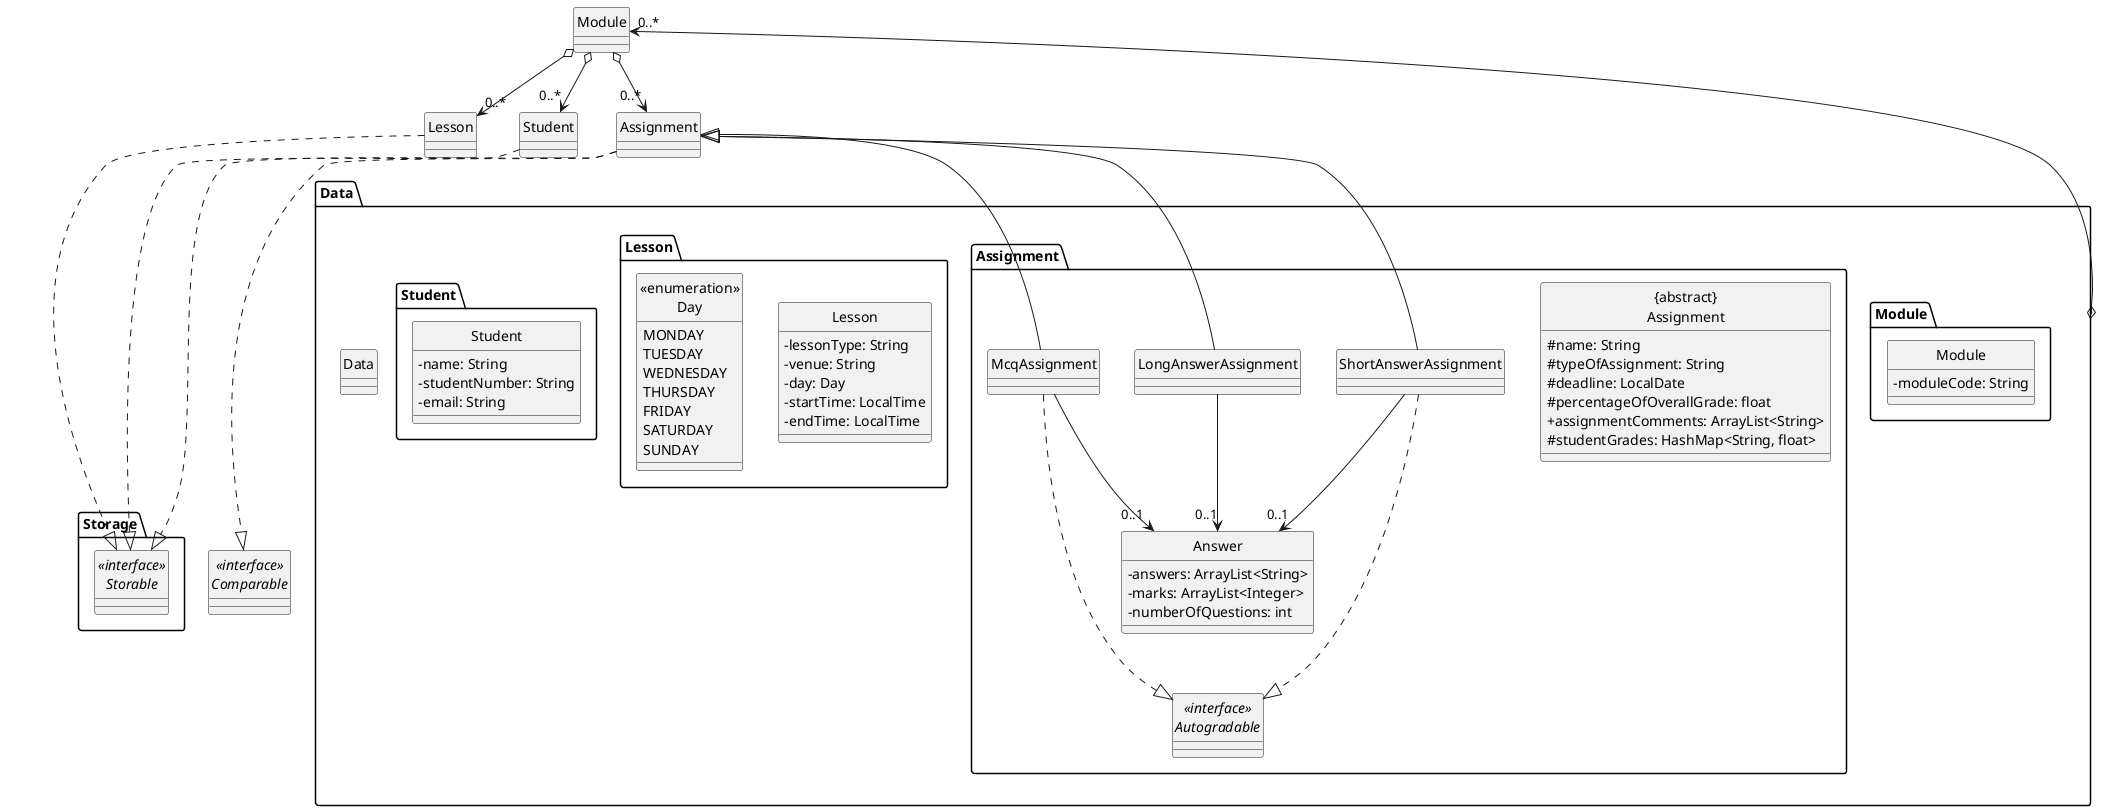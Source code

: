 @startuml
hide circle
skinparam classAttributeIconSize 0

package Storage {
    interface "<<interface>>\nStorable" as Storable {
    }
}

interface "<<interface>>\nComparable" as Comparable {
}

package Data {
    class Data {
    }

    package Module {
        class Module {
                -moduleCode: String
            }
    }

    package Assignment {
        interface "<<interface>>\nAutogradable" as Autogradable {
        }

        class "{abstract}\nAssignment" as Assignment {
            #name: String
            #typeOfAssignment: String
            #deadline: LocalDate
            #percentageOfOverallGrade: float
            +assignmentComments: ArrayList<String>
            #studentGrades: HashMap<String, float>
        }

        class Answer {
            -answers: ArrayList<String>
            -marks: ArrayList<Integer>
            -numberOfQuestions: int
        }

        class LongAnswerAssignment {
        }

        class McqAssignment {
        }

        class ShortAnswerAssignment {
        }
    }

    package Lesson {
        class Lesson {
            -lessonType: String
            -venue: String
            -day: Day
            -startTime: LocalTime
            -endTime: LocalTime
        }
        enum "<<enumeration>>\nDay" {
                MONDAY
                TUESDAY
                WEDNESDAY
                THURSDAY
                FRIDAY
                SATURDAY
                SUNDAY
            }
    }

    package Student {
        class Student {
            -name: String
            -studentNumber: String
            -email: String
        }
    }
}

Assignment ...|> Storable
Lesson ...|> Storable
Student ...|> Storable
Assignment ...|> Comparable

Data o--> "0..*" Module
Module o--> "0..*" Assignment
Assignment <|-- LongAnswerAssignment
Assignment <|-- McqAssignment
Assignment <|-- ShortAnswerAssignment
LongAnswerAssignment --> "0..1" Answer
McqAssignment --> "0..1" Answer
ShortAnswerAssignment --> "0..1" Answer
McqAssignment ...|> Autogradable
ShortAnswerAssignment ...|> Autogradable

Module o--> "0..*" Lesson
Module o--> "0..*" Student








@enduml